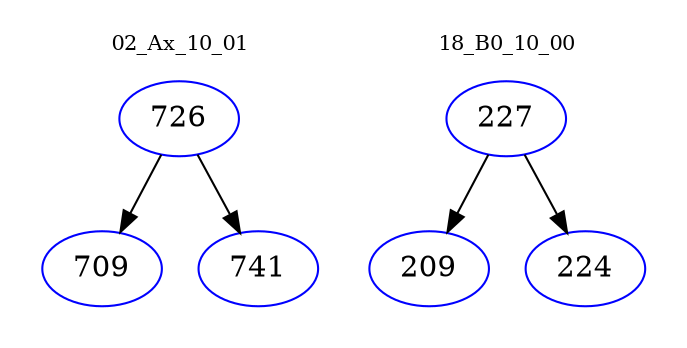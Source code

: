 digraph{
subgraph cluster_0 {
color = white
label = "02_Ax_10_01";
fontsize=10;
T0_726 [label="726", color="blue"]
T0_726 -> T0_709 [color="black"]
T0_709 [label="709", color="blue"]
T0_726 -> T0_741 [color="black"]
T0_741 [label="741", color="blue"]
}
subgraph cluster_1 {
color = white
label = "18_B0_10_00";
fontsize=10;
T1_227 [label="227", color="blue"]
T1_227 -> T1_209 [color="black"]
T1_209 [label="209", color="blue"]
T1_227 -> T1_224 [color="black"]
T1_224 [label="224", color="blue"]
}
}
